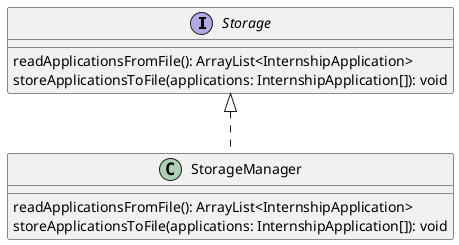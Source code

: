 @startuml

interface Storage {
    readApplicationsFromFile(): ArrayList<InternshipApplication>
    storeApplicationsToFile(applications: InternshipApplication[]): void
}

class StorageManager implements Storage {
    readApplicationsFromFile(): ArrayList<InternshipApplication>
    storeApplicationsToFile(applications: InternshipApplication[]): void
}

@enduml